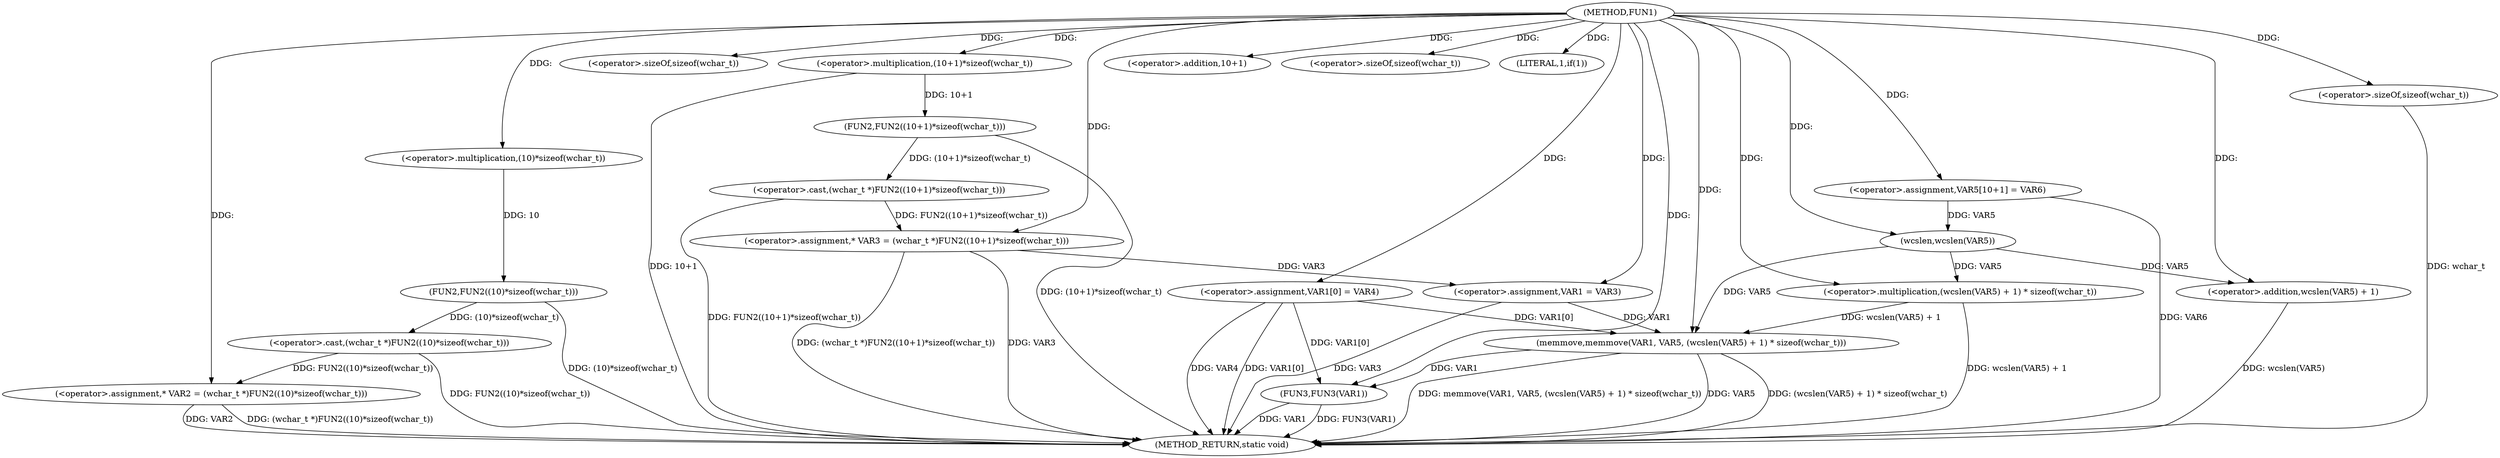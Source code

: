 digraph FUN1 {  
"1000100" [label = "(METHOD,FUN1)" ]
"1000153" [label = "(METHOD_RETURN,static void)" ]
"1000104" [label = "(<operator>.assignment,* VAR2 = (wchar_t *)FUN2((10)*sizeof(wchar_t)))" ]
"1000106" [label = "(<operator>.cast,(wchar_t *)FUN2((10)*sizeof(wchar_t)))" ]
"1000108" [label = "(FUN2,FUN2((10)*sizeof(wchar_t)))" ]
"1000109" [label = "(<operator>.multiplication,(10)*sizeof(wchar_t))" ]
"1000111" [label = "(<operator>.sizeOf,sizeof(wchar_t))" ]
"1000114" [label = "(<operator>.assignment,* VAR3 = (wchar_t *)FUN2((10+1)*sizeof(wchar_t)))" ]
"1000116" [label = "(<operator>.cast,(wchar_t *)FUN2((10+1)*sizeof(wchar_t)))" ]
"1000118" [label = "(FUN2,FUN2((10+1)*sizeof(wchar_t)))" ]
"1000119" [label = "(<operator>.multiplication,(10+1)*sizeof(wchar_t))" ]
"1000120" [label = "(<operator>.addition,10+1)" ]
"1000123" [label = "(<operator>.sizeOf,sizeof(wchar_t))" ]
"1000126" [label = "(LITERAL,1,if(1))" ]
"1000128" [label = "(<operator>.assignment,VAR1 = VAR3)" ]
"1000131" [label = "(<operator>.assignment,VAR1[0] = VAR4)" ]
"1000138" [label = "(<operator>.assignment,VAR5[10+1] = VAR6)" ]
"1000141" [label = "(memmove,memmove(VAR1, VAR5, (wcslen(VAR5) + 1) * sizeof(wchar_t)))" ]
"1000144" [label = "(<operator>.multiplication,(wcslen(VAR5) + 1) * sizeof(wchar_t))" ]
"1000145" [label = "(<operator>.addition,wcslen(VAR5) + 1)" ]
"1000146" [label = "(wcslen,wcslen(VAR5))" ]
"1000149" [label = "(<operator>.sizeOf,sizeof(wchar_t))" ]
"1000151" [label = "(FUN3,FUN3(VAR1))" ]
  "1000128" -> "1000153"  [ label = "DDG: VAR3"] 
  "1000106" -> "1000153"  [ label = "DDG: FUN2((10)*sizeof(wchar_t))"] 
  "1000151" -> "1000153"  [ label = "DDG: FUN3(VAR1)"] 
  "1000104" -> "1000153"  [ label = "DDG: VAR2"] 
  "1000141" -> "1000153"  [ label = "DDG: (wcslen(VAR5) + 1) * sizeof(wchar_t)"] 
  "1000114" -> "1000153"  [ label = "DDG: VAR3"] 
  "1000116" -> "1000153"  [ label = "DDG: FUN2((10+1)*sizeof(wchar_t))"] 
  "1000149" -> "1000153"  [ label = "DDG: wchar_t"] 
  "1000118" -> "1000153"  [ label = "DDG: (10+1)*sizeof(wchar_t)"] 
  "1000145" -> "1000153"  [ label = "DDG: wcslen(VAR5)"] 
  "1000114" -> "1000153"  [ label = "DDG: (wchar_t *)FUN2((10+1)*sizeof(wchar_t))"] 
  "1000131" -> "1000153"  [ label = "DDG: VAR1[0]"] 
  "1000141" -> "1000153"  [ label = "DDG: memmove(VAR1, VAR5, (wcslen(VAR5) + 1) * sizeof(wchar_t))"] 
  "1000138" -> "1000153"  [ label = "DDG: VAR6"] 
  "1000151" -> "1000153"  [ label = "DDG: VAR1"] 
  "1000131" -> "1000153"  [ label = "DDG: VAR4"] 
  "1000119" -> "1000153"  [ label = "DDG: 10+1"] 
  "1000141" -> "1000153"  [ label = "DDG: VAR5"] 
  "1000144" -> "1000153"  [ label = "DDG: wcslen(VAR5) + 1"] 
  "1000104" -> "1000153"  [ label = "DDG: (wchar_t *)FUN2((10)*sizeof(wchar_t))"] 
  "1000108" -> "1000153"  [ label = "DDG: (10)*sizeof(wchar_t)"] 
  "1000106" -> "1000104"  [ label = "DDG: FUN2((10)*sizeof(wchar_t))"] 
  "1000100" -> "1000104"  [ label = "DDG: "] 
  "1000108" -> "1000106"  [ label = "DDG: (10)*sizeof(wchar_t)"] 
  "1000109" -> "1000108"  [ label = "DDG: 10"] 
  "1000100" -> "1000109"  [ label = "DDG: "] 
  "1000100" -> "1000111"  [ label = "DDG: "] 
  "1000116" -> "1000114"  [ label = "DDG: FUN2((10+1)*sizeof(wchar_t))"] 
  "1000100" -> "1000114"  [ label = "DDG: "] 
  "1000118" -> "1000116"  [ label = "DDG: (10+1)*sizeof(wchar_t)"] 
  "1000119" -> "1000118"  [ label = "DDG: 10+1"] 
  "1000100" -> "1000119"  [ label = "DDG: "] 
  "1000100" -> "1000120"  [ label = "DDG: "] 
  "1000100" -> "1000123"  [ label = "DDG: "] 
  "1000100" -> "1000126"  [ label = "DDG: "] 
  "1000114" -> "1000128"  [ label = "DDG: VAR3"] 
  "1000100" -> "1000128"  [ label = "DDG: "] 
  "1000100" -> "1000131"  [ label = "DDG: "] 
  "1000100" -> "1000138"  [ label = "DDG: "] 
  "1000131" -> "1000141"  [ label = "DDG: VAR1[0]"] 
  "1000128" -> "1000141"  [ label = "DDG: VAR1"] 
  "1000100" -> "1000141"  [ label = "DDG: "] 
  "1000146" -> "1000141"  [ label = "DDG: VAR5"] 
  "1000144" -> "1000141"  [ label = "DDG: wcslen(VAR5) + 1"] 
  "1000146" -> "1000144"  [ label = "DDG: VAR5"] 
  "1000100" -> "1000144"  [ label = "DDG: "] 
  "1000146" -> "1000145"  [ label = "DDG: VAR5"] 
  "1000138" -> "1000146"  [ label = "DDG: VAR5"] 
  "1000100" -> "1000146"  [ label = "DDG: "] 
  "1000100" -> "1000145"  [ label = "DDG: "] 
  "1000100" -> "1000149"  [ label = "DDG: "] 
  "1000141" -> "1000151"  [ label = "DDG: VAR1"] 
  "1000131" -> "1000151"  [ label = "DDG: VAR1[0]"] 
  "1000100" -> "1000151"  [ label = "DDG: "] 
}
